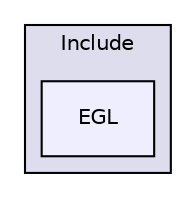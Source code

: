digraph "PVR/SDK_3.4/Builds/Include/EGL" {
  compound=true
  node [ fontsize="10", fontname="Helvetica"];
  edge [ labelfontsize="10", labelfontname="Helvetica"];
  subgraph clusterdir_6bdf203d9981a73bbf991fc0be7876c5 {
    graph [ bgcolor="#ddddee", pencolor="black", label="Include" fontname="Helvetica", fontsize="10", URL="dir_6bdf203d9981a73bbf991fc0be7876c5.html"]
  dir_c966ec348f72b7fc670ba82c786718d7 [shape=box, label="EGL", style="filled", fillcolor="#eeeeff", pencolor="black", URL="dir_c966ec348f72b7fc670ba82c786718d7.html"];
  }
}

